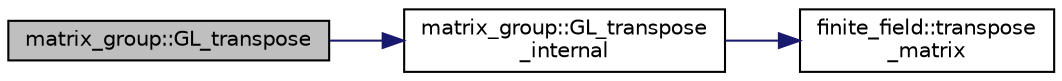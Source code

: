 digraph "matrix_group::GL_transpose"
{
  edge [fontname="Helvetica",fontsize="10",labelfontname="Helvetica",labelfontsize="10"];
  node [fontname="Helvetica",fontsize="10",shape=record];
  rankdir="LR";
  Node1873 [label="matrix_group::GL_transpose",height=0.2,width=0.4,color="black", fillcolor="grey75", style="filled", fontcolor="black"];
  Node1873 -> Node1874 [color="midnightblue",fontsize="10",style="solid",fontname="Helvetica"];
  Node1874 [label="matrix_group::GL_transpose\l_internal",height=0.2,width=0.4,color="black", fillcolor="white", style="filled",URL="$d3/ded/classmatrix__group.html#a926cb685143d1918d26802031ed1c679"];
  Node1874 -> Node1875 [color="midnightblue",fontsize="10",style="solid",fontname="Helvetica"];
  Node1875 [label="finite_field::transpose\l_matrix",height=0.2,width=0.4,color="black", fillcolor="white", style="filled",URL="$df/d5a/classfinite__field.html#ada37d61256296777bbc4104bdcf87116"];
}
